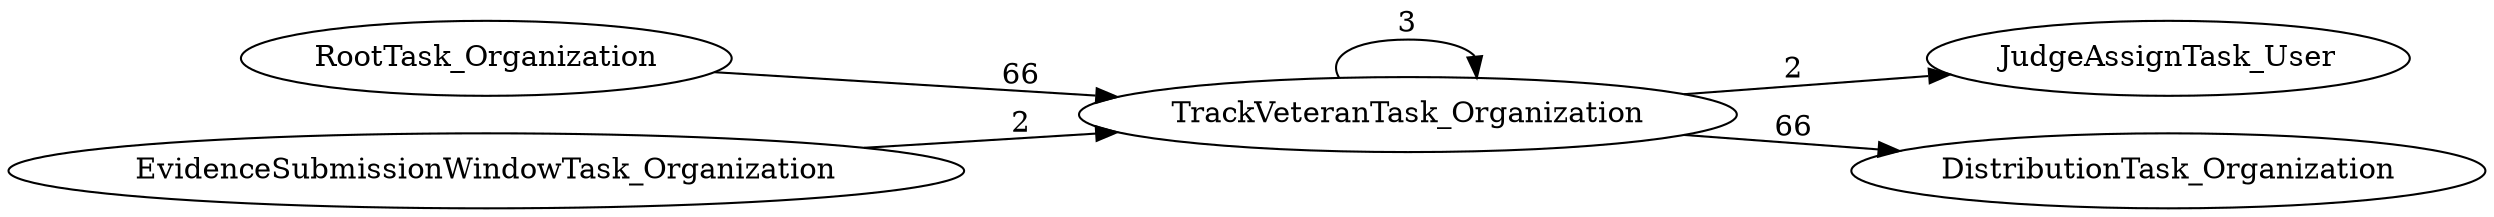digraph G {
rankdir="LR";
"TrackVeteranTask_Organization" -> "JudgeAssignTask_User" [label=2]
"RootTask_Organization" -> "TrackVeteranTask_Organization" [label=66]
"EvidenceSubmissionWindowTask_Organization" -> "TrackVeteranTask_Organization" [label=2]
"TrackVeteranTask_Organization" -> "DistributionTask_Organization" [label=66]
"TrackVeteranTask_Organization" -> "TrackVeteranTask_Organization" [label=3]
}
